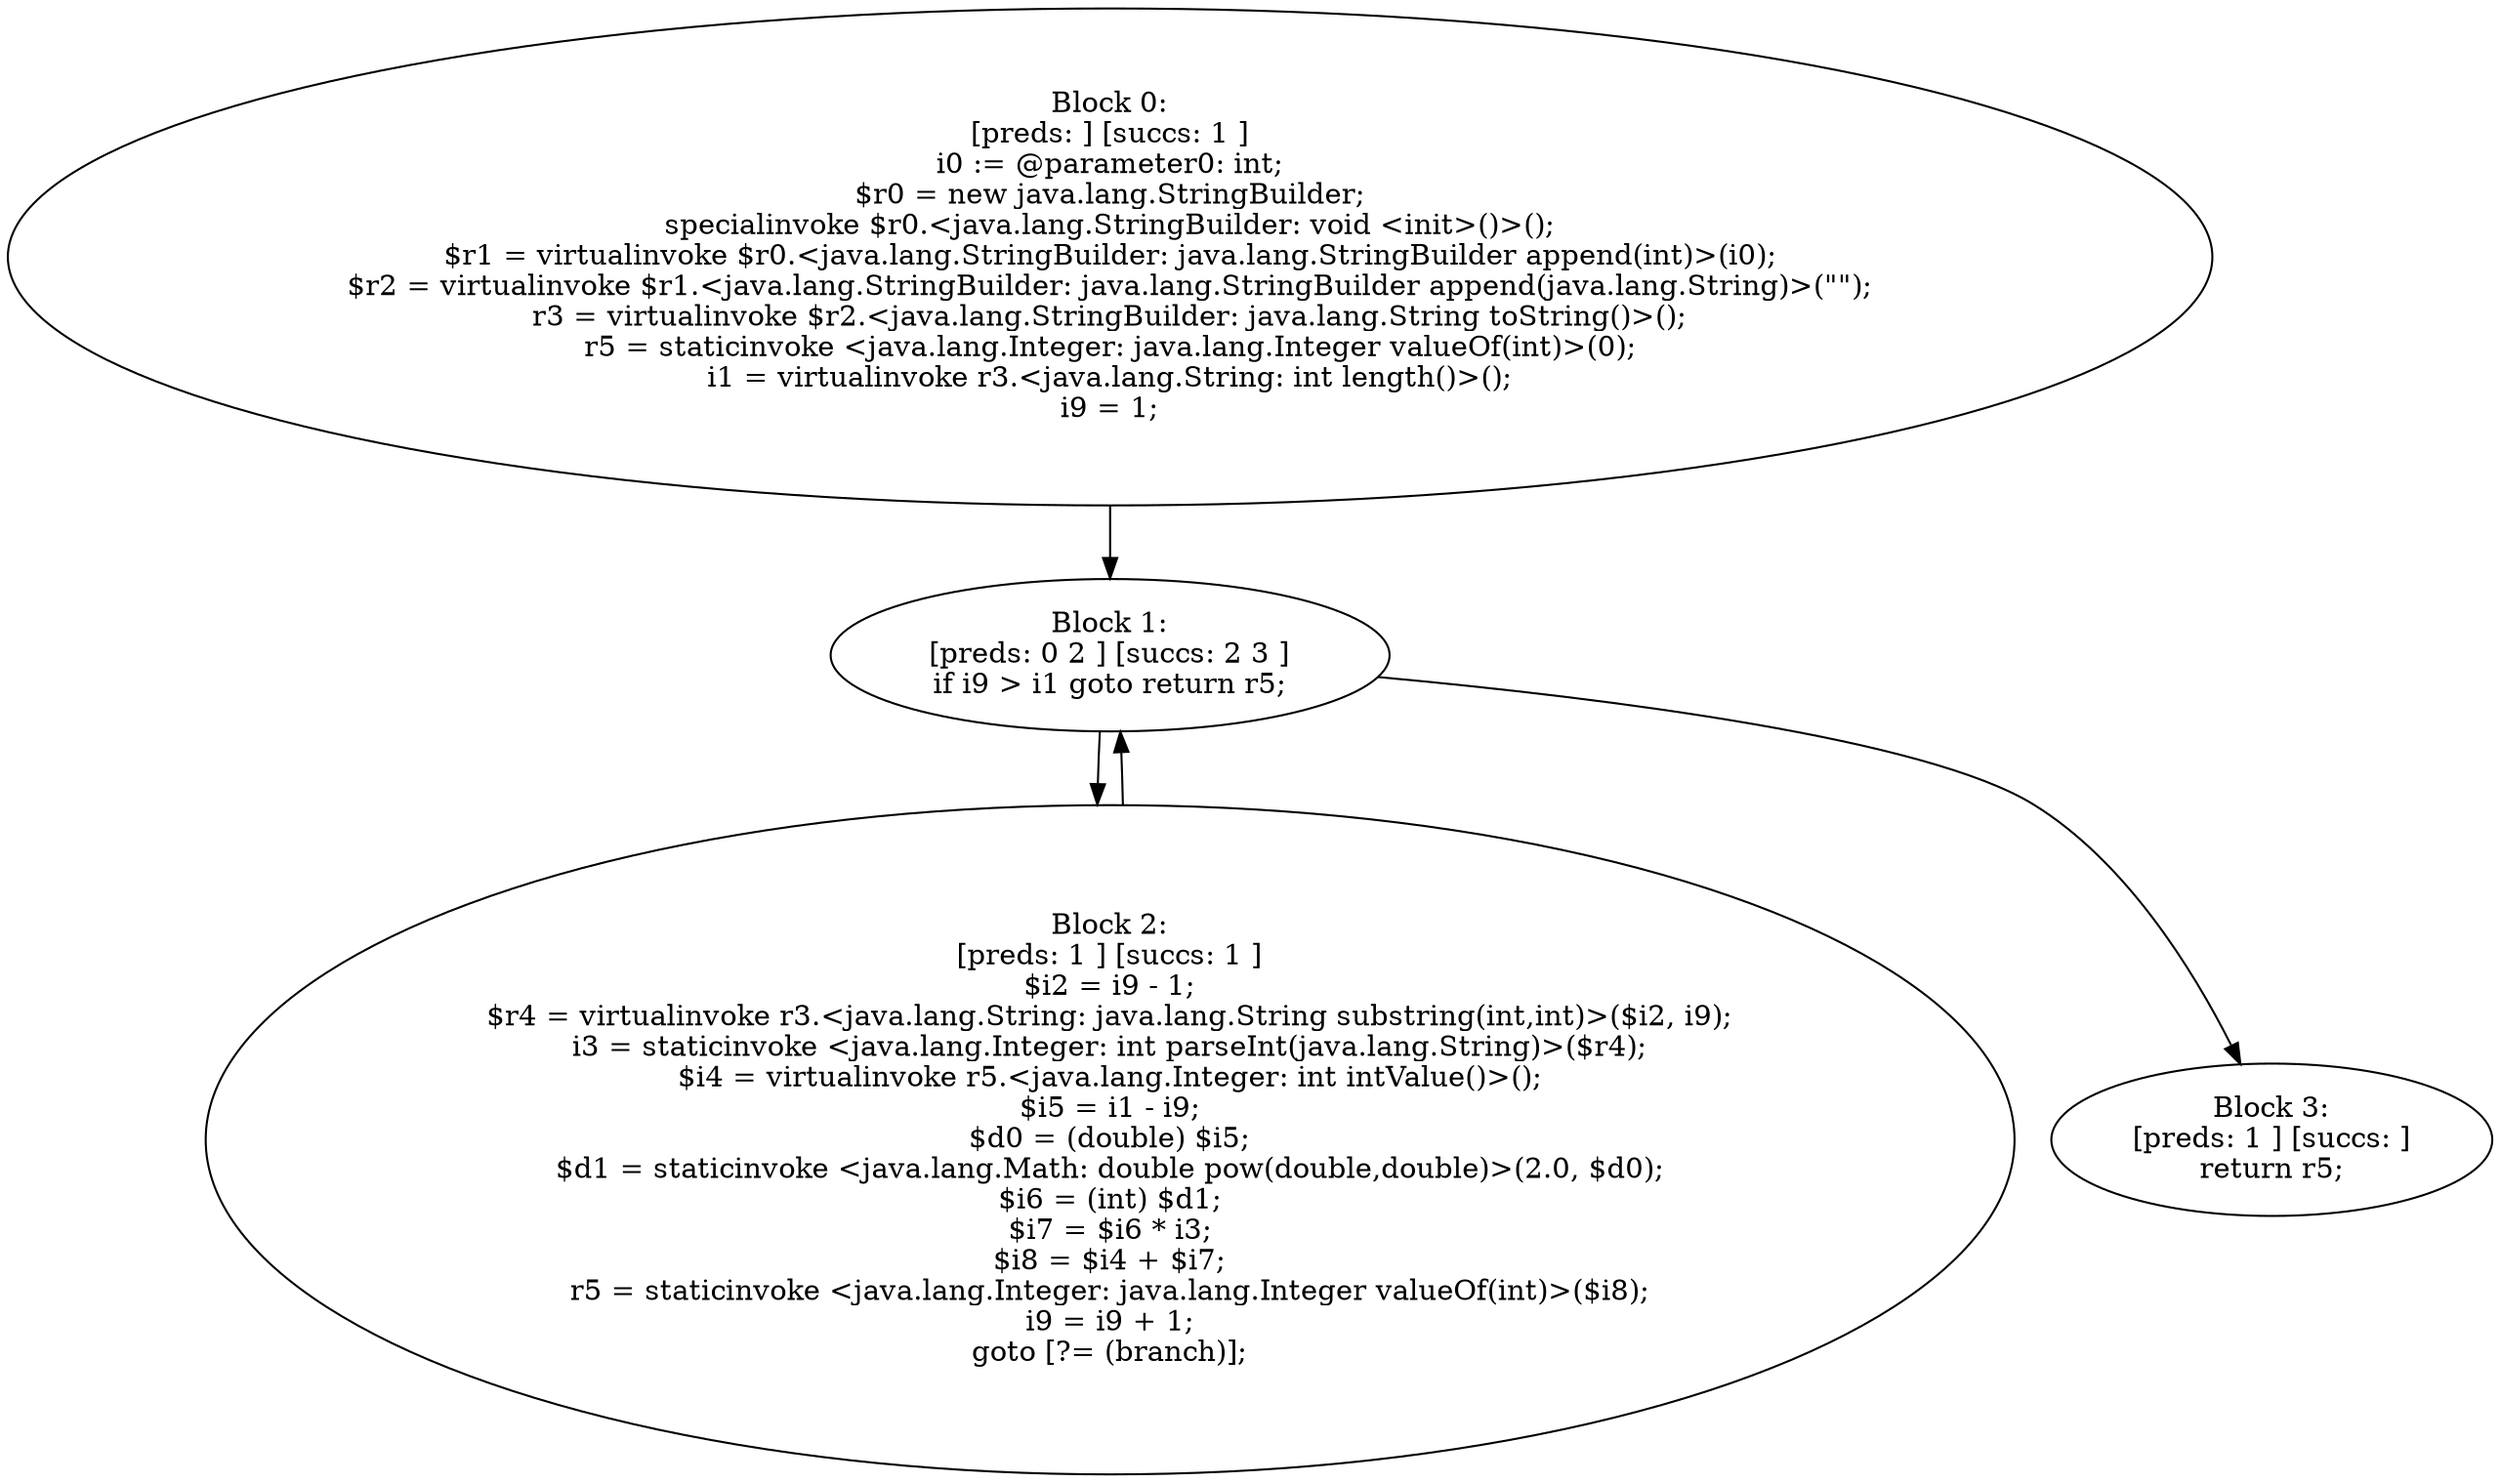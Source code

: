 digraph "unitGraph" {
    "Block 0:
[preds: ] [succs: 1 ]
i0 := @parameter0: int;
$r0 = new java.lang.StringBuilder;
specialinvoke $r0.<java.lang.StringBuilder: void <init>()>();
$r1 = virtualinvoke $r0.<java.lang.StringBuilder: java.lang.StringBuilder append(int)>(i0);
$r2 = virtualinvoke $r1.<java.lang.StringBuilder: java.lang.StringBuilder append(java.lang.String)>(\"\");
r3 = virtualinvoke $r2.<java.lang.StringBuilder: java.lang.String toString()>();
r5 = staticinvoke <java.lang.Integer: java.lang.Integer valueOf(int)>(0);
i1 = virtualinvoke r3.<java.lang.String: int length()>();
i9 = 1;
"
    "Block 1:
[preds: 0 2 ] [succs: 2 3 ]
if i9 > i1 goto return r5;
"
    "Block 2:
[preds: 1 ] [succs: 1 ]
$i2 = i9 - 1;
$r4 = virtualinvoke r3.<java.lang.String: java.lang.String substring(int,int)>($i2, i9);
i3 = staticinvoke <java.lang.Integer: int parseInt(java.lang.String)>($r4);
$i4 = virtualinvoke r5.<java.lang.Integer: int intValue()>();
$i5 = i1 - i9;
$d0 = (double) $i5;
$d1 = staticinvoke <java.lang.Math: double pow(double,double)>(2.0, $d0);
$i6 = (int) $d1;
$i7 = $i6 * i3;
$i8 = $i4 + $i7;
r5 = staticinvoke <java.lang.Integer: java.lang.Integer valueOf(int)>($i8);
i9 = i9 + 1;
goto [?= (branch)];
"
    "Block 3:
[preds: 1 ] [succs: ]
return r5;
"
    "Block 0:
[preds: ] [succs: 1 ]
i0 := @parameter0: int;
$r0 = new java.lang.StringBuilder;
specialinvoke $r0.<java.lang.StringBuilder: void <init>()>();
$r1 = virtualinvoke $r0.<java.lang.StringBuilder: java.lang.StringBuilder append(int)>(i0);
$r2 = virtualinvoke $r1.<java.lang.StringBuilder: java.lang.StringBuilder append(java.lang.String)>(\"\");
r3 = virtualinvoke $r2.<java.lang.StringBuilder: java.lang.String toString()>();
r5 = staticinvoke <java.lang.Integer: java.lang.Integer valueOf(int)>(0);
i1 = virtualinvoke r3.<java.lang.String: int length()>();
i9 = 1;
"->"Block 1:
[preds: 0 2 ] [succs: 2 3 ]
if i9 > i1 goto return r5;
";
    "Block 1:
[preds: 0 2 ] [succs: 2 3 ]
if i9 > i1 goto return r5;
"->"Block 2:
[preds: 1 ] [succs: 1 ]
$i2 = i9 - 1;
$r4 = virtualinvoke r3.<java.lang.String: java.lang.String substring(int,int)>($i2, i9);
i3 = staticinvoke <java.lang.Integer: int parseInt(java.lang.String)>($r4);
$i4 = virtualinvoke r5.<java.lang.Integer: int intValue()>();
$i5 = i1 - i9;
$d0 = (double) $i5;
$d1 = staticinvoke <java.lang.Math: double pow(double,double)>(2.0, $d0);
$i6 = (int) $d1;
$i7 = $i6 * i3;
$i8 = $i4 + $i7;
r5 = staticinvoke <java.lang.Integer: java.lang.Integer valueOf(int)>($i8);
i9 = i9 + 1;
goto [?= (branch)];
";
    "Block 1:
[preds: 0 2 ] [succs: 2 3 ]
if i9 > i1 goto return r5;
"->"Block 3:
[preds: 1 ] [succs: ]
return r5;
";
    "Block 2:
[preds: 1 ] [succs: 1 ]
$i2 = i9 - 1;
$r4 = virtualinvoke r3.<java.lang.String: java.lang.String substring(int,int)>($i2, i9);
i3 = staticinvoke <java.lang.Integer: int parseInt(java.lang.String)>($r4);
$i4 = virtualinvoke r5.<java.lang.Integer: int intValue()>();
$i5 = i1 - i9;
$d0 = (double) $i5;
$d1 = staticinvoke <java.lang.Math: double pow(double,double)>(2.0, $d0);
$i6 = (int) $d1;
$i7 = $i6 * i3;
$i8 = $i4 + $i7;
r5 = staticinvoke <java.lang.Integer: java.lang.Integer valueOf(int)>($i8);
i9 = i9 + 1;
goto [?= (branch)];
"->"Block 1:
[preds: 0 2 ] [succs: 2 3 ]
if i9 > i1 goto return r5;
";
}
